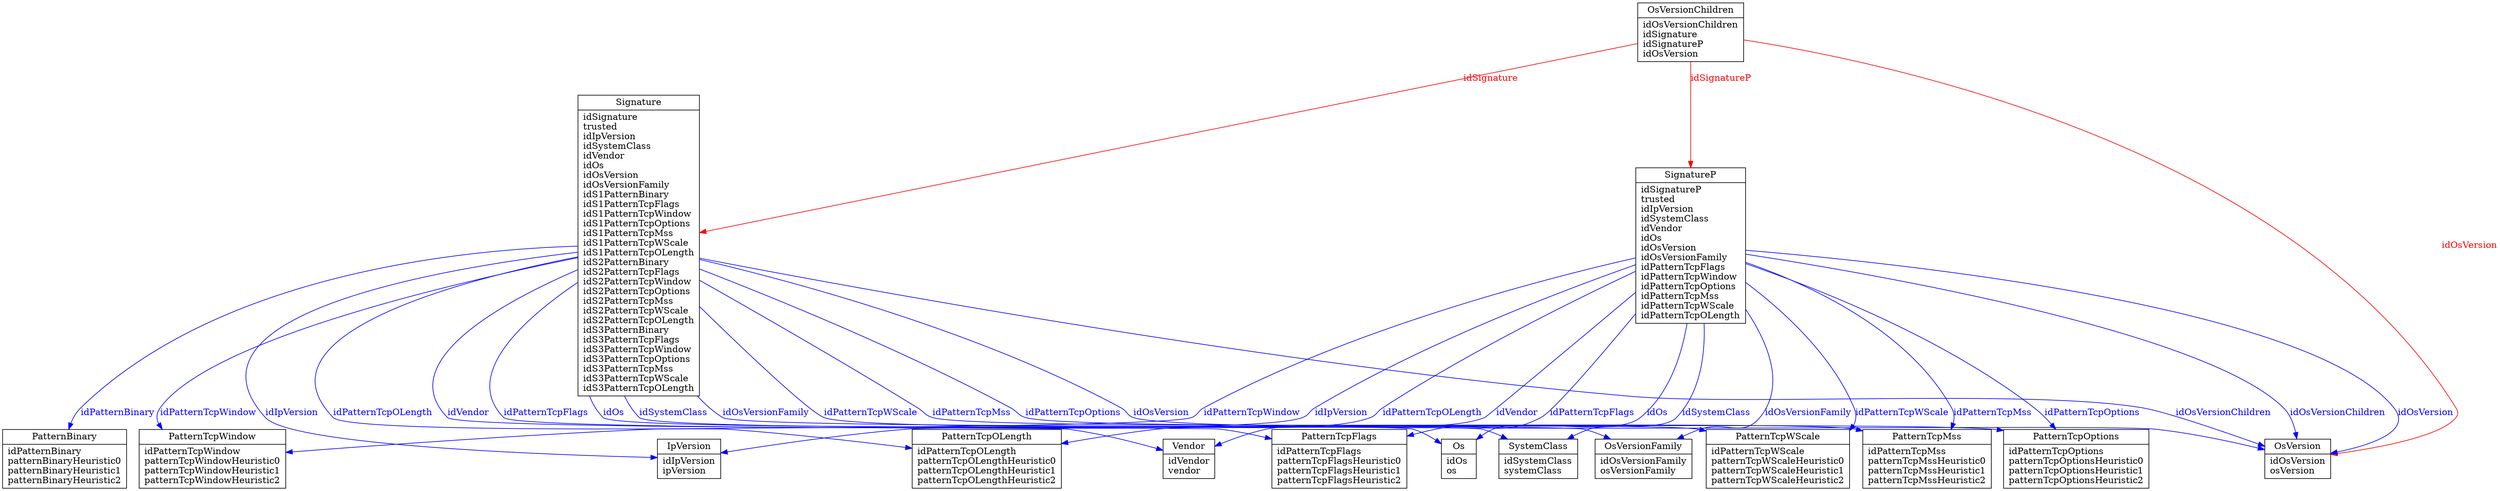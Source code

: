 //
// $Id: db-schema.dot 2111 2011-08-08 14:53:44Z gomor $
//

digraph db_schema {
   //
   // Tables
   //
   SystemClass   [label="{SystemClass|idSystemClass\lsystemClass\l}", shape=record];
   Vendor        [label="{Vendor|idVendor\lvendor\l}", shape=record];
   Os            [label="{Os|idOs\los\l}", shape=record];
   OsVersion     [label="{OsVersion|idOsVersion\losVersion\l}", shape=record];
   OsVersionFamily [label="{OsVersionFamily|idOsVersionFamily\losVersionFamily\l}", shape=record];
   OsVersionChildren [label="{OsVersionChildren|idOsVersionChildren\lidSignature\lidSignatureP\lidOsVersion\l}", shape=record];
   PatternBinary [label="{PatternBinary|idPatternBinary\lpatternBinaryHeuristic0\lpatternBinaryHeuristic1\lpatternBinaryHeuristic2\l}", shape=record];
   PatternTcpFlags [label="{PatternTcpFlags|idPatternTcpFlags\lpatternTcpFlagsHeuristic0\lpatternTcpFlagsHeuristic1\lpatternTcpFlagsHeuristic2\l}", shape=record];
   PatternTcpWindow [label="{PatternTcpWindow|idPatternTcpWindow\lpatternTcpWindowHeuristic0\lpatternTcpWindowHeuristic1\lpatternTcpWindowHeuristic2\l}", shape=record];
   PatternTcpOptions [label="{PatternTcpOptions|idPatternTcpOptions\lpatternTcpOptionsHeuristic0\lpatternTcpOptionsHeuristic1\lpatternTcpOptionsHeuristic2\l}", shape=record];
   PatternTcpMss [label="{PatternTcpMss|idPatternTcpMss\lpatternTcpMssHeuristic0\lpatternTcpMssHeuristic1\lpatternTcpMssHeuristic2\l}", shape=record];
   PatternTcpWScale [label="{PatternTcpWScale|idPatternTcpWScale\lpatternTcpWScaleHeuristic0\lpatternTcpWScaleHeuristic1\lpatternTcpWScaleHeuristic2\l}", shape=record];
   PatternTcpOLength [label="{PatternTcpOLength|idPatternTcpOLength\lpatternTcpOLengthHeuristic0\lpatternTcpOLengthHeuristic1\lpatternTcpOLengthHeuristic2\l}", shape=record];
   IpVersion     [label="{IpVersion|idIpVersion\lipVersion\l}", shape=record];
   Signature     [label="{Signature|idSignature\ltrusted\lidIpVersion\lidSystemClass\lidVendor\lidOs\lidOsVersion\lidOsVersionFamily\lidS1PatternBinary\lidS1PatternTcpFlags\lidS1PatternTcpWindow\lidS1PatternTcpOptions\lidS1PatternTcpMss\lidS1PatternTcpWScale\lidS1PatternTcpOLength\lidS2PatternBinary\lidS2PatternTcpFlags\lidS2PatternTcpWindow\lidS2PatternTcpOptions\lidS2PatternTcpMss\lidS2PatternTcpWScale\lidS2PatternTcpOLength\lidS3PatternBinary\lidS3PatternTcpFlags\lidS3PatternTcpWindow\lidS3PatternTcpOptions\lidS3PatternTcpMss\lidS3PatternTcpWScale\lidS3PatternTcpOLength\l}", shape=record];

   SignatureP   [label="{SignatureP|idSignatureP\ltrusted\lidIpVersion\lidSystemClass\lidVendor\lidOs\lidOsVersion\lidOsVersionFamily\lidPatternTcpFlags\lidPatternTcpWindow\lidPatternTcpOptions\lidPatternTcpMss\lidPatternTcpWScale\lidPatternTcpOLength\l}", shape=record];

   //
   // Active mode relations
   //
   Signature -> IpVersion     [label=idIpVersion, fontcolor=blue, color=blue];
   Signature -> SystemClass   [label=idSystemClass, fontcolor=blue, color=blue];
   Signature -> Vendor        [label=idVendor, fontcolor=blue, color=blue];
   Signature -> Os            [label=idOs, fontcolor=blue, color=blue];
   Signature -> OsVersion     [label=idOsVersion, fontcolor=blue, color=blue];
   Signature -> OsVersionFamily [label=idOsVersionFamily, fontcolor=blue, color=blue];
   Signature -> OsVersion     [label=idOsVersionChildren, fontcolor=blue, color=blue];
   Signature -> PatternBinary [label=idPatternBinary, fontcolor=blue, color=blue];
   Signature -> PatternTcpFlags [label=idPatternTcpFlags, fontcolor=blue, color=blue];
   Signature -> PatternTcpWindow [label=idPatternTcpWindow, fontcolor=blue, color=blue];
   Signature -> PatternTcpOptions [label=idPatternTcpOptions, fontcolor=blue, color=blue];
   Signature -> PatternTcpMss [label=idPatternTcpMss, fontcolor=blue, color=blue];
   Signature -> PatternTcpWScale [label=idPatternTcpWScale, fontcolor=blue, color=blue];
   Signature -> PatternTcpOLength [label=idPatternTcpOLength, fontcolor=blue, color=blue];

   OsVersionChildren -> Signature [label=idSignature, fontcolor=red, color=red];
   OsVersionChildren -> OsVersion [label=idOsVersion, fontcolor=red, color=red];

   //
   // Passive mode relations
   //
   SignatureP -> IpVersion     [label=idIpVersion, fontcolor=blue, color=blue];
   SignatureP -> SystemClass   [label=idSystemClass, fontcolor=blue, color=blue];
   SignatureP -> Vendor        [label=idVendor, fontcolor=blue, color=blue];
   SignatureP -> Os            [label=idOs, fontcolor=blue, color=blue];
   SignatureP -> OsVersion     [label=idOsVersion, fontcolor=blue, color=blue];
   SignatureP -> OsVersionFamily [label=idOsVersionFamily, fontcolor=blue, color=blue];
   SignatureP -> OsVersion     [label=idOsVersionChildren, fontcolor=blue, color=blue];
   SignatureP -> PatternTcpFlags [label=idPatternTcpFlags, fontcolor=blue, color=blue];
   SignatureP -> PatternTcpWindow [label=idPatternTcpWindow, fontcolor=blue, color=blue];
   SignatureP -> PatternTcpOptions [label=idPatternTcpOptions, fontcolor=blue, color=blue];
   SignatureP -> PatternTcpMss [label=idPatternTcpMss, fontcolor=blue, color=blue];
   SignatureP -> PatternTcpWScale [label=idPatternTcpWScale, fontcolor=blue, color=blue];
   SignatureP -> PatternTcpOLength [label=idPatternTcpOLength, fontcolor=blue, color=blue];

   OsVersionChildren -> SignatureP [label=idSignatureP, fontcolor=red, color=red];
}
